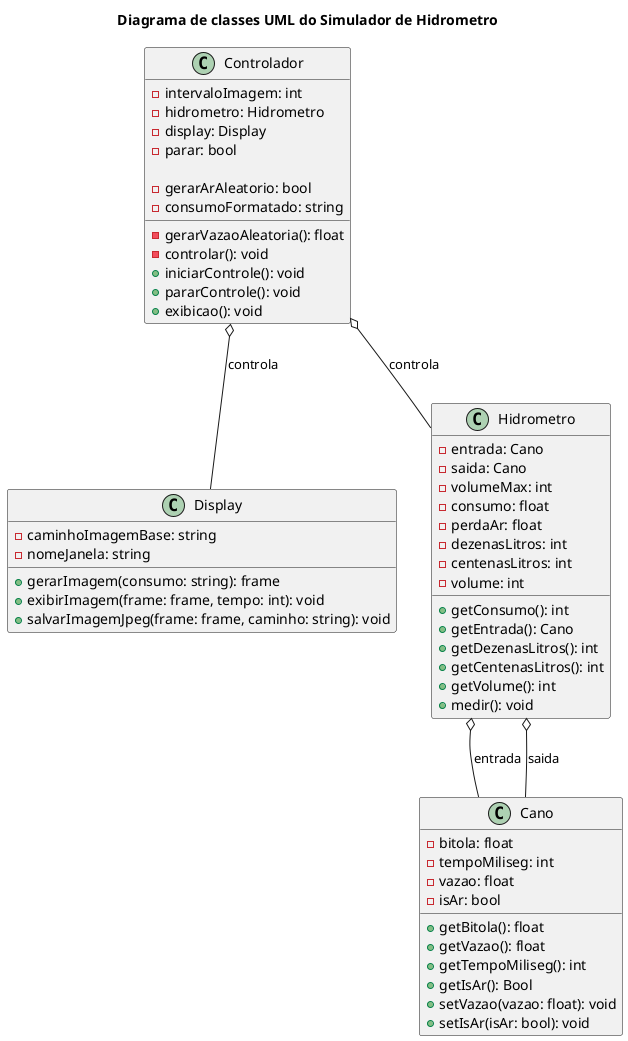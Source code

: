 @startuml
title Diagrama de classes UML do Simulador de Hidrometro

class Cano {
    - bitola: float
    - tempoMiliseg: int
    - vazao: float
    - isAr: bool

    + getBitola(): float
    + getVazao(): float
    + getTempoMiliseg(): int
    + getIsAr(): Bool
    + setVazao(vazao: float): void
    + setIsAr(isAr: bool): void
}

class Display {
    - caminhoImagemBase: string
    - nomeJanela: string

    + gerarImagem(consumo: string): frame
    + exibirImagem(frame: frame, tempo: int): void
    + salvarImagemJpeg(frame: frame, caminho: string): void
}

class Hidrometro {
    - entrada: Cano
    - saida: Cano
    - volumeMax: int
    - consumo: float
    - perdaAr: float
    - dezenasLitros: int
    - centenasLitros: int
    - volume: int

    + getConsumo(): int
    + getEntrada(): Cano
    + getDezenasLitros(): int
    + getCentenasLitros(): int
    + getVolume(): int
    + medir(): void
}

class Controlador {
    - intervaloImagem: int
    - hidrometro: Hidrometro
    - display: Display
    - parar: bool

    - gerarVazaoAleatoria(): float
    - gerarArAleatorio: bool
    - consumoFormatado: string
    - controlar(): void
    + iniciarControle(): void
    + pararControle(): void
    + exibicao(): void
}

'--- Relações ---
Hidrometro o-- Cano : entrada
Hidrometro o-- Cano : saida
Controlador o-- Hidrometro : controla
Controlador o-- Display : controla

@enduml